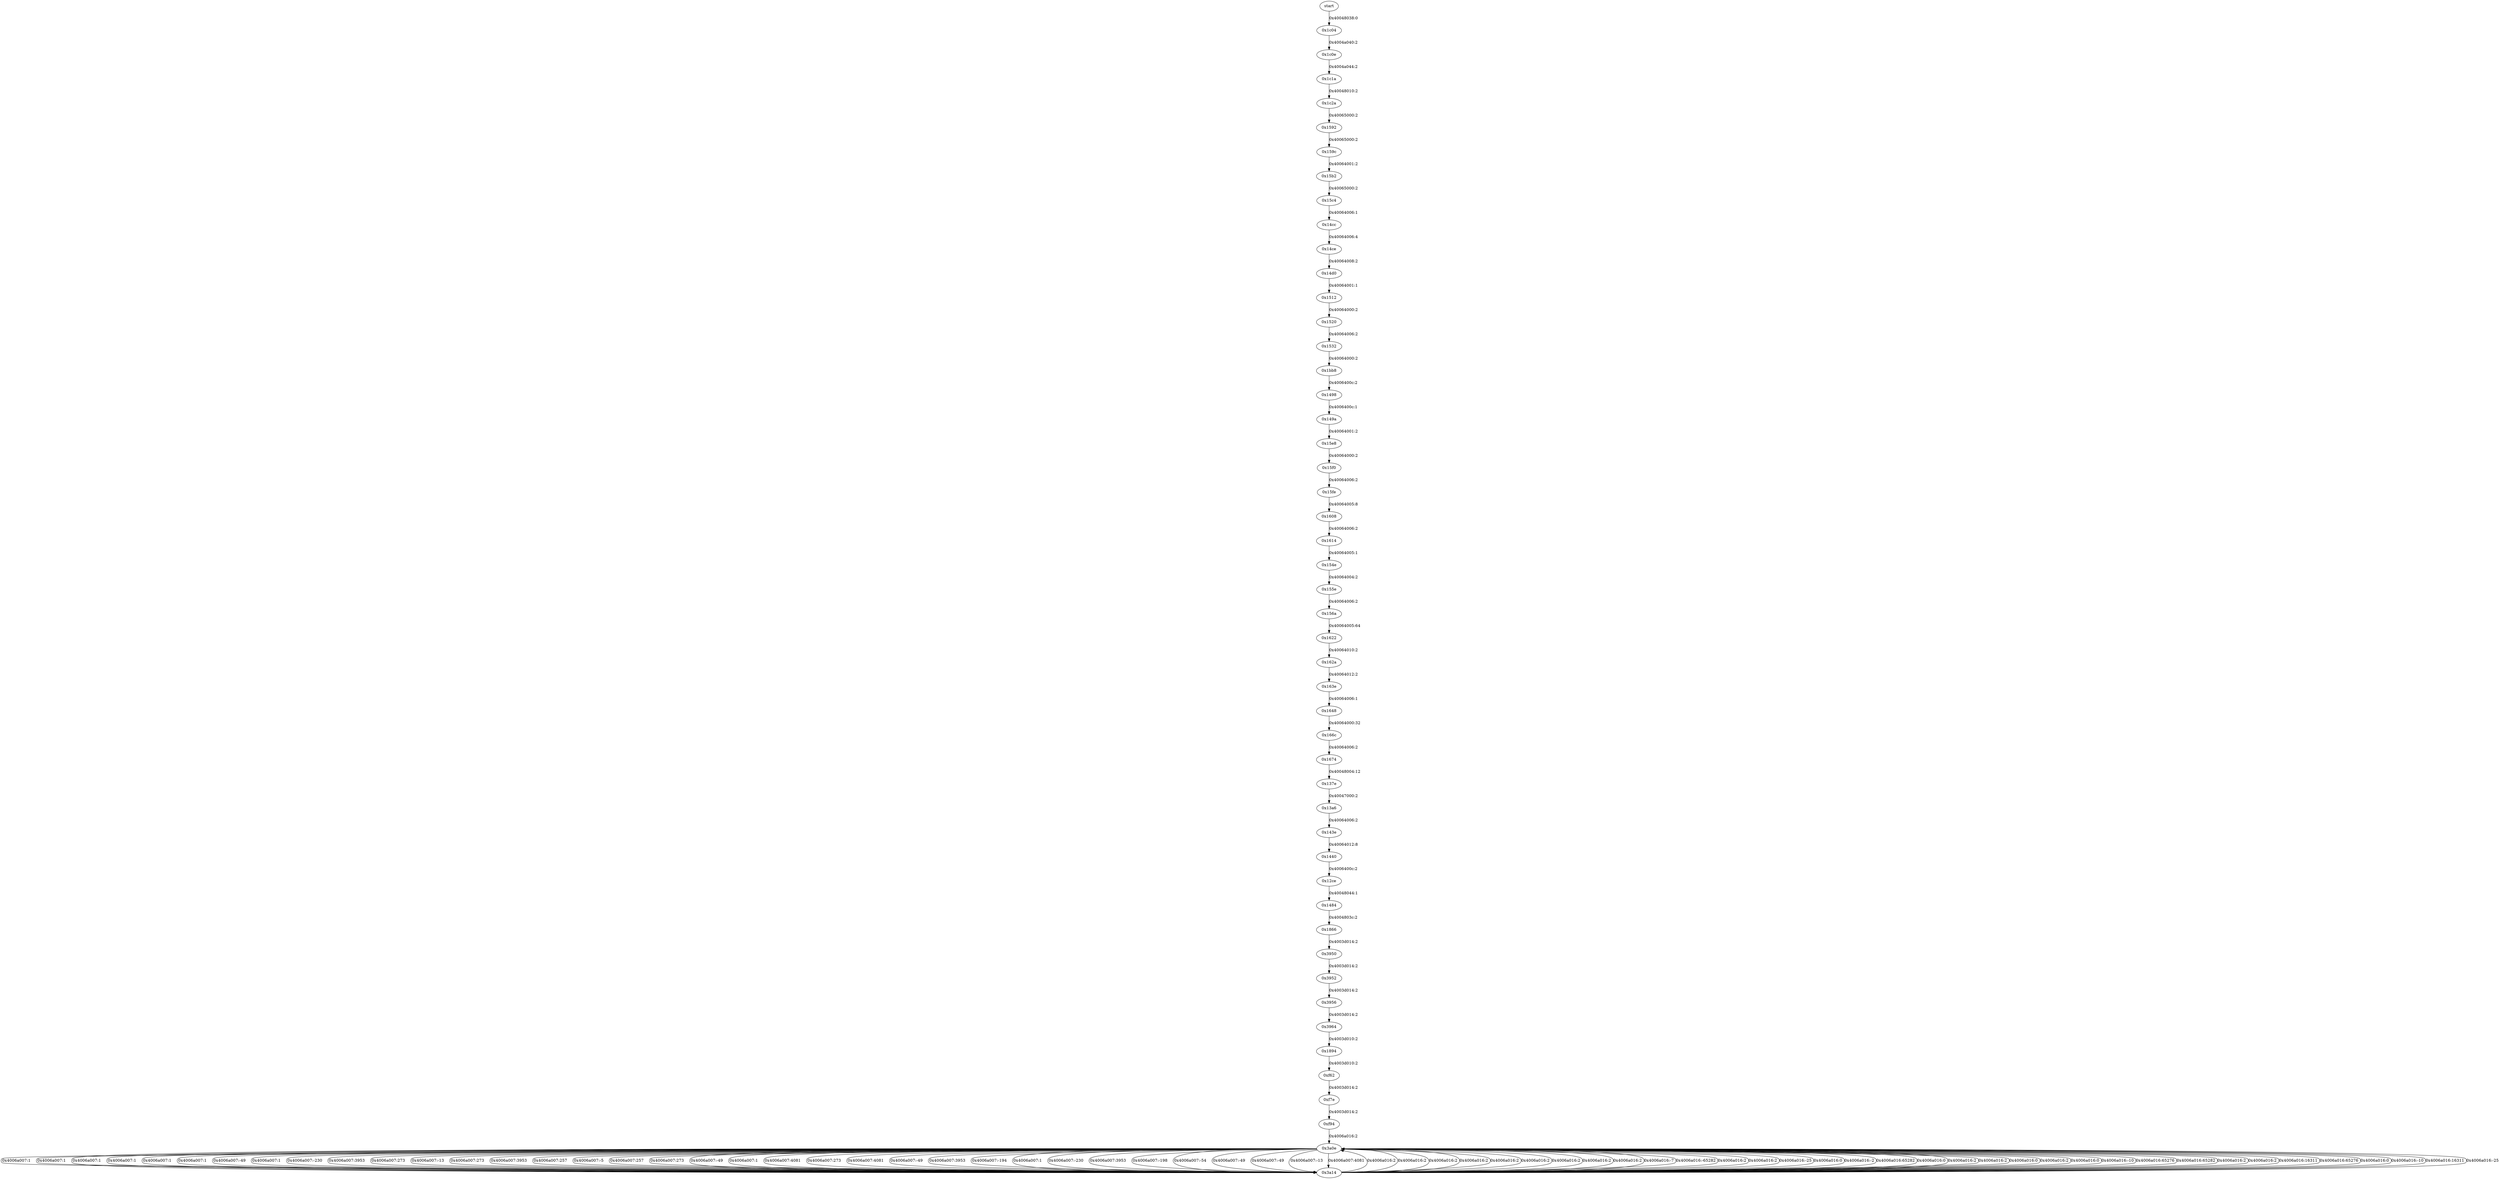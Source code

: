 // InstDG
digraph {
	start -> "0x1c04" [label="0x40048038:0"]
	"0x1c04" -> "0x1c0e" [label="0x4004a040:2"]
	"0x1c0e" -> "0x1c1a" [label="0x4004a044:2"]
	"0x1c1a" -> "0x1c2a" [label="0x40048010:2"]
	"0x1c2a" -> "0x1592" [label="0x40065000:2"]
	"0x1592" -> "0x159c" [label="0x40065000:2"]
	"0x159c" -> "0x15b2" [label="0x40064001:2"]
	"0x15b2" -> "0x15c4" [label="0x40065000:2"]
	"0x15c4" -> "0x14cc" [label="0x40064006:1"]
	"0x14cc" -> "0x14ce" [label="0x40064006:4"]
	"0x14ce" -> "0x14d0" [label="0x40064008:2"]
	"0x14d0" -> "0x1512" [label="0x40064001:1"]
	"0x1512" -> "0x1520" [label="0x40064000:2"]
	"0x1520" -> "0x1532" [label="0x40064006:2"]
	"0x1532" -> "0x1bb8" [label="0x40064000:2"]
	"0x1bb8" -> "0x1498" [label="0x4006400c:2"]
	"0x1498" -> "0x149a" [label="0x4006400c:1"]
	"0x149a" -> "0x15e8" [label="0x40064001:2"]
	"0x15e8" -> "0x15f0" [label="0x40064000:2"]
	"0x15f0" -> "0x15fe" [label="0x40064006:2"]
	"0x15fe" -> "0x1608" [label="0x40064005:8"]
	"0x1608" -> "0x1614" [label="0x40064006:2"]
	"0x1614" -> "0x154e" [label="0x40064005:1"]
	"0x154e" -> "0x155e" [label="0x40064004:2"]
	"0x155e" -> "0x156a" [label="0x40064006:2"]
	"0x156a" -> "0x1622" [label="0x40064005:64"]
	"0x1622" -> "0x162a" [label="0x40064010:2"]
	"0x162a" -> "0x163e" [label="0x40064012:2"]
	"0x163e" -> "0x1648" [label="0x40064006:1"]
	"0x1648" -> "0x166c" [label="0x40064000:32"]
	"0x166c" -> "0x1674" [label="0x40064006:2"]
	"0x1674" -> "0x137e" [label="0x40048004:12"]
	"0x137e" -> "0x13a6" [label="0x40047000:2"]
	"0x13a6" -> "0x143e" [label="0x40064006:2"]
	"0x143e" -> "0x1440" [label="0x40064012:8"]
	"0x1440" -> "0x12ce" [label="0x4006400c:2"]
	"0x12ce" -> "0x1484" [label="0x40048044:1"]
	"0x1484" -> "0x1866" [label="0x4004803c:2"]
	"0x1866" -> "0x3950" [label="0x4003d014:2"]
	"0x3950" -> "0x3952" [label="0x4003d014:2"]
	"0x3952" -> "0x3956" [label="0x4003d014:2"]
	"0x3956" -> "0x3964" [label="0x4003d014:2"]
	"0x3964" -> "0x1894" [label="0x4003d010:2"]
	"0x1894" -> "0xf62" [label="0x4003d010:2"]
	"0xf62" -> "0xf7e" [label="0x4003d014:2"]
	"0xf7e" -> "0xf94" [label="0x4003d014:2"]
	"0xf94" -> "0x3a0e" [label="0x4006a016:2"]
	"0x3a0e" -> "0x3a14" [label="0x4006a007:1"]
	"0x3a14" -> "0x3a0e" [label="0x4006a016:2"]
	"0x3a0e" -> "0x3a14" [label="0x4006a007:1"]
	"0x3a14" -> "0x3a0e" [label="0x4006a016:2"]
	"0x3a0e" -> "0x3a14" [label="0x4006a007:1"]
	"0x3a14" -> "0x3a0e" [label="0x4006a016:2"]
	"0x3a0e" -> "0x3a14" [label="0x4006a007:1"]
	"0x3a14" -> "0x3a0e" [label="0x4006a016:2"]
	"0x3a0e" -> "0x3a14" [label="0x4006a007:1"]
	"0x3a14" -> "0x3a0e" [label="0x4006a016:2"]
	"0x3a0e" -> "0x3a14" [label="0x4006a007:1"]
	"0x3a14" -> "0x3a0e" [label="0x4006a016:2"]
	"0x3a0e" -> "0x3a14" [label="0x4006a007:-49"]
	"0x3a14" -> "0x3a0e" [label="0x4006a016:2"]
	"0x3a0e" -> "0x3a14" [label="0x4006a007:1"]
	"0x3a14" -> "0x3a0e" [label="0x4006a016:2"]
	"0x3a0e" -> "0x3a14" [label="0x4006a007:-230"]
	"0x3a14" -> "0x3a0e" [label="0x4006a016:2"]
	"0x3a0e" -> "0x3a14" [label="0x4006a007:3953"]
	"0x3a14" -> "0x3a0e" [label="0x4006a016:-7"]
	"0x3a0e" -> "0x3a14" [label="0x4006a007:273"]
	"0x3a14" -> "0x3a0e" [label="0x4006a016:-65282"]
	"0x3a0e" -> "0x3a14" [label="0x4006a007:-13"]
	"0x3a14" -> "0x3a0e" [label="0x4006a016:2"]
	"0x3a0e" -> "0x3a14" [label="0x4006a007:273"]
	"0x3a14" -> "0x3a0e" [label="0x4006a016:2"]
	"0x3a0e" -> "0x3a14" [label="0x4006a007:3953"]
	"0x3a14" -> "0x3a0e" [label="0x4006a016:-25"]
	"0x3a0e" -> "0x3a14" [label="0x4006a007:257"]
	"0x3a14" -> "0x3a0e" [label="0x4006a016:0"]
	"0x3a0e" -> "0x3a14" [label="0x4006a007:-5"]
	"0x3a14" -> "0x3a0e" [label="0x4006a016:-2"]
	"0x3a0e" -> "0x3a14" [label="0x4006a007:257"]
	"0x3a14" -> "0x3a0e" [label="0x4006a016:65282"]
	"0x3a0e" -> "0x3a14" [label="0x4006a007:273"]
	"0x3a14" -> "0x3a0e" [label="0x4006a016:0"]
	"0x3a0e" -> "0x3a14" [label="0x4006a007:-49"]
	"0x3a14" -> "0x3a0e" [label="0x4006a016:2"]
	"0x3a0e" -> "0x3a14" [label="0x4006a007:1"]
	"0x3a14" -> "0x3a0e" [label="0x4006a016:2"]
	"0x3a0e" -> "0x3a14" [label="0x4006a007:4081"]
	"0x3a14" -> "0x3a0e" [label="0x4006a016:0"]
	"0x3a0e" -> "0x3a14" [label="0x4006a007:273"]
	"0x3a14" -> "0x3a0e" [label="0x4006a016:2"]
	"0x3a0e" -> "0x3a14" [label="0x4006a007:4081"]
	"0x3a14" -> "0x3a0e" [label="0x4006a016:0"]
	"0x3a0e" -> "0x3a14" [label="0x4006a007:-49"]
	"0x3a14" -> "0x3a0e" [label="0x4006a016:-10"]
	"0x3a0e" -> "0x3a14" [label="0x4006a007:3953"]
	"0x3a14" -> "0x3a0e" [label="0x4006a016:65276"]
	"0x3a0e" -> "0x3a14" [label="0x4006a007:-194"]
	"0x3a14" -> "0x3a0e" [label="0x4006a016:65282"]
	"0x3a0e" -> "0x3a14" [label="0x4006a007:1"]
	"0x3a14" -> "0x3a0e" [label="0x4006a016:2"]
	"0x3a0e" -> "0x3a14" [label="0x4006a007:-230"]
	"0x3a14" -> "0x3a0e" [label="0x4006a016:2"]
	"0x3a0e" -> "0x3a14" [label="0x4006a007:3953"]
	"0x3a14" -> "0x3a0e" [label="0x4006a016:16311"]
	"0x3a0e" -> "0x3a14" [label="0x4006a007:-198"]
	"0x3a14" -> "0x3a0e" [label="0x4006a016:65276"]
	"0x3a0e" -> "0x3a14" [label="0x4006a007:-54"]
	"0x3a14" -> "0x3a0e" [label="0x4006a016:0"]
	"0x3a0e" -> "0x3a14" [label="0x4006a007:-49"]
	"0x3a14" -> "0x3a0e" [label="0x4006a016:-10"]
	"0x3a0e" -> "0x3a14" [label="0x4006a007:-49"]
	"0x3a14" -> "0x3a0e" [label="0x4006a016:16311"]
	"0x3a0e" -> "0x3a14" [label="0x4006a007:-13"]
	"0x3a14" -> "0x3a0e" [label="0x4006a016:-25"]
	"0x3a0e" -> "0x3a14" [label="0x4006a007:4081"]
}
